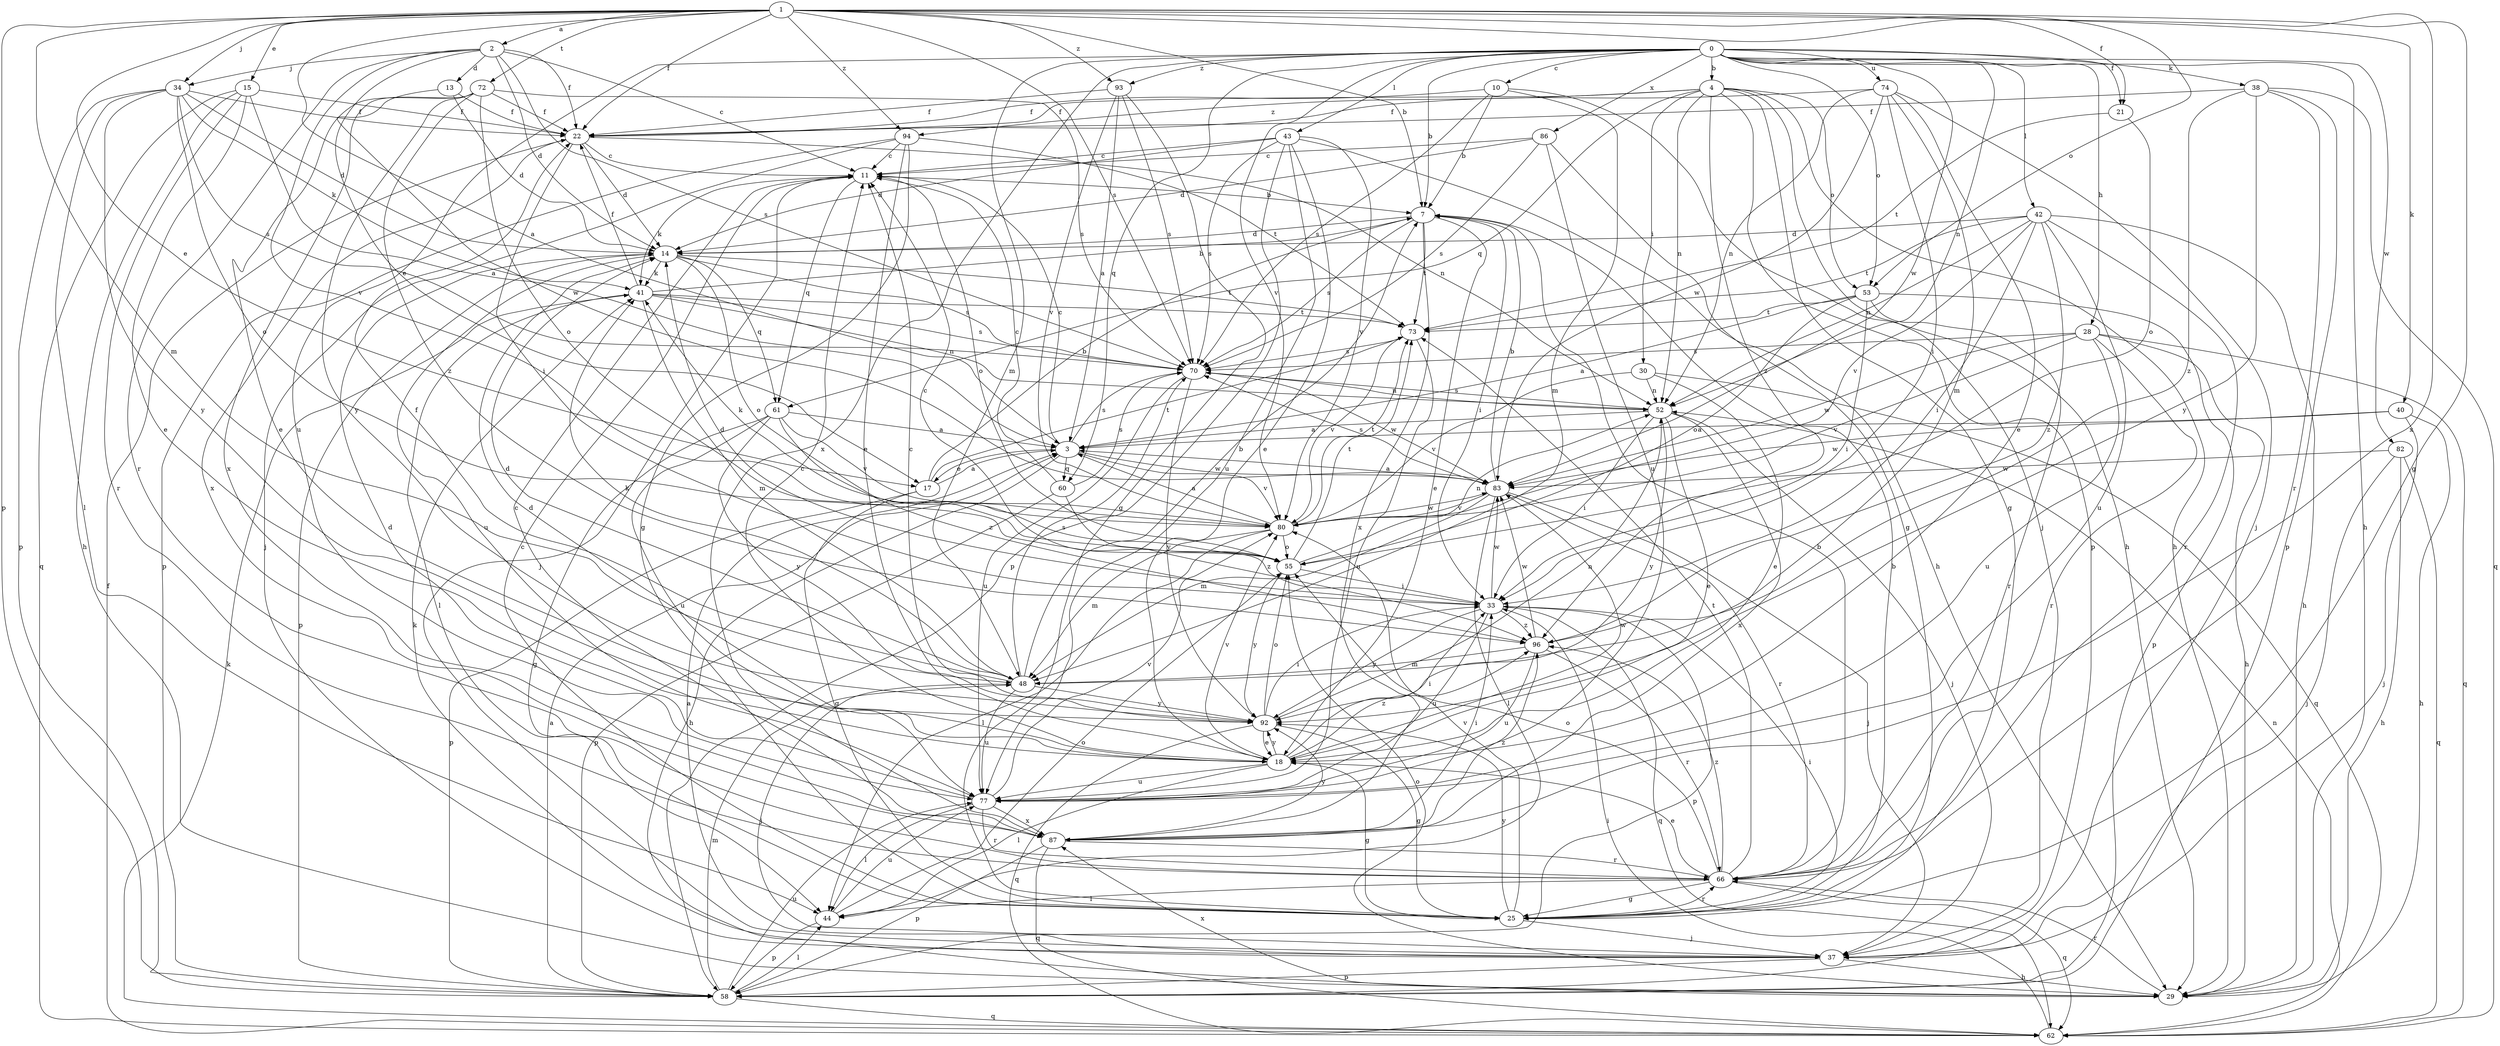 strict digraph  {
0;
1;
2;
3;
4;
7;
10;
11;
13;
14;
15;
17;
18;
21;
22;
25;
28;
29;
30;
33;
34;
37;
38;
40;
41;
42;
43;
44;
48;
52;
53;
55;
58;
60;
61;
62;
66;
70;
72;
73;
74;
77;
80;
82;
83;
86;
87;
92;
93;
94;
96;
0 -> 4  [label=b];
0 -> 7  [label=b];
0 -> 10  [label=c];
0 -> 21  [label=f];
0 -> 28  [label=h];
0 -> 29  [label=h];
0 -> 38  [label=k];
0 -> 42  [label=l];
0 -> 43  [label=l];
0 -> 48  [label=m];
0 -> 52  [label=n];
0 -> 53  [label=o];
0 -> 60  [label=q];
0 -> 74  [label=u];
0 -> 77  [label=u];
0 -> 80  [label=v];
0 -> 82  [label=w];
0 -> 83  [label=w];
0 -> 86  [label=x];
0 -> 87  [label=x];
0 -> 93  [label=z];
1 -> 2  [label=a];
1 -> 3  [label=a];
1 -> 7  [label=b];
1 -> 15  [label=e];
1 -> 17  [label=e];
1 -> 21  [label=f];
1 -> 22  [label=f];
1 -> 25  [label=g];
1 -> 34  [label=j];
1 -> 40  [label=k];
1 -> 48  [label=m];
1 -> 53  [label=o];
1 -> 58  [label=p];
1 -> 70  [label=s];
1 -> 72  [label=t];
1 -> 87  [label=x];
1 -> 93  [label=z];
1 -> 94  [label=z];
2 -> 11  [label=c];
2 -> 13  [label=d];
2 -> 14  [label=d];
2 -> 17  [label=e];
2 -> 22  [label=f];
2 -> 34  [label=j];
2 -> 66  [label=r];
2 -> 70  [label=s];
2 -> 80  [label=v];
3 -> 11  [label=c];
3 -> 17  [label=e];
3 -> 29  [label=h];
3 -> 60  [label=q];
3 -> 70  [label=s];
3 -> 80  [label=v];
3 -> 83  [label=w];
4 -> 22  [label=f];
4 -> 25  [label=g];
4 -> 29  [label=h];
4 -> 30  [label=i];
4 -> 37  [label=j];
4 -> 52  [label=n];
4 -> 53  [label=o];
4 -> 58  [label=p];
4 -> 61  [label=q];
4 -> 94  [label=z];
4 -> 96  [label=z];
7 -> 14  [label=d];
7 -> 18  [label=e];
7 -> 33  [label=i];
7 -> 70  [label=s];
7 -> 73  [label=t];
7 -> 87  [label=x];
10 -> 7  [label=b];
10 -> 22  [label=f];
10 -> 29  [label=h];
10 -> 48  [label=m];
10 -> 70  [label=s];
11 -> 7  [label=b];
11 -> 37  [label=j];
11 -> 41  [label=k];
11 -> 55  [label=o];
11 -> 61  [label=q];
13 -> 14  [label=d];
13 -> 22  [label=f];
13 -> 83  [label=w];
14 -> 41  [label=k];
14 -> 55  [label=o];
14 -> 58  [label=p];
14 -> 61  [label=q];
14 -> 70  [label=s];
14 -> 73  [label=t];
14 -> 77  [label=u];
15 -> 3  [label=a];
15 -> 18  [label=e];
15 -> 22  [label=f];
15 -> 29  [label=h];
15 -> 62  [label=q];
15 -> 66  [label=r];
17 -> 3  [label=a];
17 -> 7  [label=b];
17 -> 25  [label=g];
17 -> 58  [label=p];
17 -> 73  [label=t];
18 -> 11  [label=c];
18 -> 14  [label=d];
18 -> 25  [label=g];
18 -> 33  [label=i];
18 -> 44  [label=l];
18 -> 77  [label=u];
18 -> 80  [label=v];
18 -> 83  [label=w];
18 -> 92  [label=y];
18 -> 96  [label=z];
21 -> 55  [label=o];
21 -> 73  [label=t];
22 -> 11  [label=c];
22 -> 14  [label=d];
22 -> 33  [label=i];
22 -> 52  [label=n];
22 -> 87  [label=x];
25 -> 7  [label=b];
25 -> 11  [label=c];
25 -> 33  [label=i];
25 -> 37  [label=j];
25 -> 66  [label=r];
25 -> 80  [label=v];
25 -> 92  [label=y];
28 -> 29  [label=h];
28 -> 62  [label=q];
28 -> 66  [label=r];
28 -> 70  [label=s];
28 -> 77  [label=u];
28 -> 80  [label=v];
28 -> 83  [label=w];
29 -> 55  [label=o];
29 -> 66  [label=r];
29 -> 87  [label=x];
30 -> 18  [label=e];
30 -> 52  [label=n];
30 -> 62  [label=q];
30 -> 80  [label=v];
33 -> 11  [label=c];
33 -> 14  [label=d];
33 -> 58  [label=p];
33 -> 62  [label=q];
33 -> 77  [label=u];
33 -> 83  [label=w];
33 -> 92  [label=y];
33 -> 96  [label=z];
34 -> 14  [label=d];
34 -> 22  [label=f];
34 -> 41  [label=k];
34 -> 44  [label=l];
34 -> 55  [label=o];
34 -> 58  [label=p];
34 -> 70  [label=s];
34 -> 92  [label=y];
37 -> 3  [label=a];
37 -> 29  [label=h];
37 -> 41  [label=k];
37 -> 58  [label=p];
38 -> 22  [label=f];
38 -> 58  [label=p];
38 -> 62  [label=q];
38 -> 66  [label=r];
38 -> 92  [label=y];
38 -> 96  [label=z];
40 -> 3  [label=a];
40 -> 29  [label=h];
40 -> 37  [label=j];
40 -> 83  [label=w];
41 -> 7  [label=b];
41 -> 22  [label=f];
41 -> 44  [label=l];
41 -> 48  [label=m];
41 -> 52  [label=n];
41 -> 70  [label=s];
41 -> 73  [label=t];
42 -> 14  [label=d];
42 -> 29  [label=h];
42 -> 33  [label=i];
42 -> 52  [label=n];
42 -> 66  [label=r];
42 -> 73  [label=t];
42 -> 77  [label=u];
42 -> 80  [label=v];
42 -> 96  [label=z];
43 -> 11  [label=c];
43 -> 14  [label=d];
43 -> 18  [label=e];
43 -> 29  [label=h];
43 -> 58  [label=p];
43 -> 70  [label=s];
43 -> 77  [label=u];
43 -> 80  [label=v];
44 -> 55  [label=o];
44 -> 58  [label=p];
44 -> 77  [label=u];
48 -> 7  [label=b];
48 -> 14  [label=d];
48 -> 22  [label=f];
48 -> 37  [label=j];
48 -> 41  [label=k];
48 -> 70  [label=s];
48 -> 77  [label=u];
48 -> 92  [label=y];
52 -> 3  [label=a];
52 -> 18  [label=e];
52 -> 33  [label=i];
52 -> 37  [label=j];
52 -> 70  [label=s];
52 -> 87  [label=x];
52 -> 92  [label=y];
53 -> 3  [label=a];
53 -> 33  [label=i];
53 -> 55  [label=o];
53 -> 58  [label=p];
53 -> 66  [label=r];
53 -> 73  [label=t];
55 -> 33  [label=i];
55 -> 52  [label=n];
55 -> 73  [label=t];
55 -> 92  [label=y];
58 -> 3  [label=a];
58 -> 44  [label=l];
58 -> 48  [label=m];
58 -> 62  [label=q];
58 -> 77  [label=u];
60 -> 11  [label=c];
60 -> 58  [label=p];
60 -> 70  [label=s];
60 -> 96  [label=z];
61 -> 3  [label=a];
61 -> 25  [label=g];
61 -> 77  [label=u];
61 -> 80  [label=v];
61 -> 92  [label=y];
61 -> 96  [label=z];
62 -> 22  [label=f];
62 -> 33  [label=i];
62 -> 41  [label=k];
62 -> 52  [label=n];
66 -> 7  [label=b];
66 -> 18  [label=e];
66 -> 25  [label=g];
66 -> 44  [label=l];
66 -> 55  [label=o];
66 -> 62  [label=q];
66 -> 73  [label=t];
66 -> 96  [label=z];
70 -> 52  [label=n];
70 -> 77  [label=u];
70 -> 83  [label=w];
70 -> 92  [label=y];
72 -> 18  [label=e];
72 -> 22  [label=f];
72 -> 55  [label=o];
72 -> 70  [label=s];
72 -> 87  [label=x];
72 -> 92  [label=y];
72 -> 96  [label=z];
73 -> 70  [label=s];
73 -> 77  [label=u];
73 -> 80  [label=v];
74 -> 18  [label=e];
74 -> 22  [label=f];
74 -> 33  [label=i];
74 -> 37  [label=j];
74 -> 48  [label=m];
74 -> 52  [label=n];
74 -> 83  [label=w];
77 -> 14  [label=d];
77 -> 44  [label=l];
77 -> 66  [label=r];
77 -> 80  [label=v];
77 -> 87  [label=x];
80 -> 3  [label=a];
80 -> 41  [label=k];
80 -> 44  [label=l];
80 -> 48  [label=m];
80 -> 55  [label=o];
80 -> 73  [label=t];
80 -> 83  [label=w];
82 -> 29  [label=h];
82 -> 37  [label=j];
82 -> 62  [label=q];
82 -> 83  [label=w];
83 -> 3  [label=a];
83 -> 7  [label=b];
83 -> 37  [label=j];
83 -> 44  [label=l];
83 -> 48  [label=m];
83 -> 66  [label=r];
83 -> 70  [label=s];
83 -> 80  [label=v];
86 -> 11  [label=c];
86 -> 14  [label=d];
86 -> 25  [label=g];
86 -> 70  [label=s];
86 -> 77  [label=u];
87 -> 11  [label=c];
87 -> 33  [label=i];
87 -> 58  [label=p];
87 -> 62  [label=q];
87 -> 66  [label=r];
87 -> 92  [label=y];
87 -> 96  [label=z];
92 -> 11  [label=c];
92 -> 18  [label=e];
92 -> 25  [label=g];
92 -> 33  [label=i];
92 -> 52  [label=n];
92 -> 55  [label=o];
92 -> 62  [label=q];
93 -> 3  [label=a];
93 -> 22  [label=f];
93 -> 25  [label=g];
93 -> 70  [label=s];
93 -> 80  [label=v];
94 -> 11  [label=c];
94 -> 18  [label=e];
94 -> 25  [label=g];
94 -> 37  [label=j];
94 -> 58  [label=p];
94 -> 73  [label=t];
96 -> 48  [label=m];
96 -> 66  [label=r];
96 -> 77  [label=u];
96 -> 83  [label=w];
}
